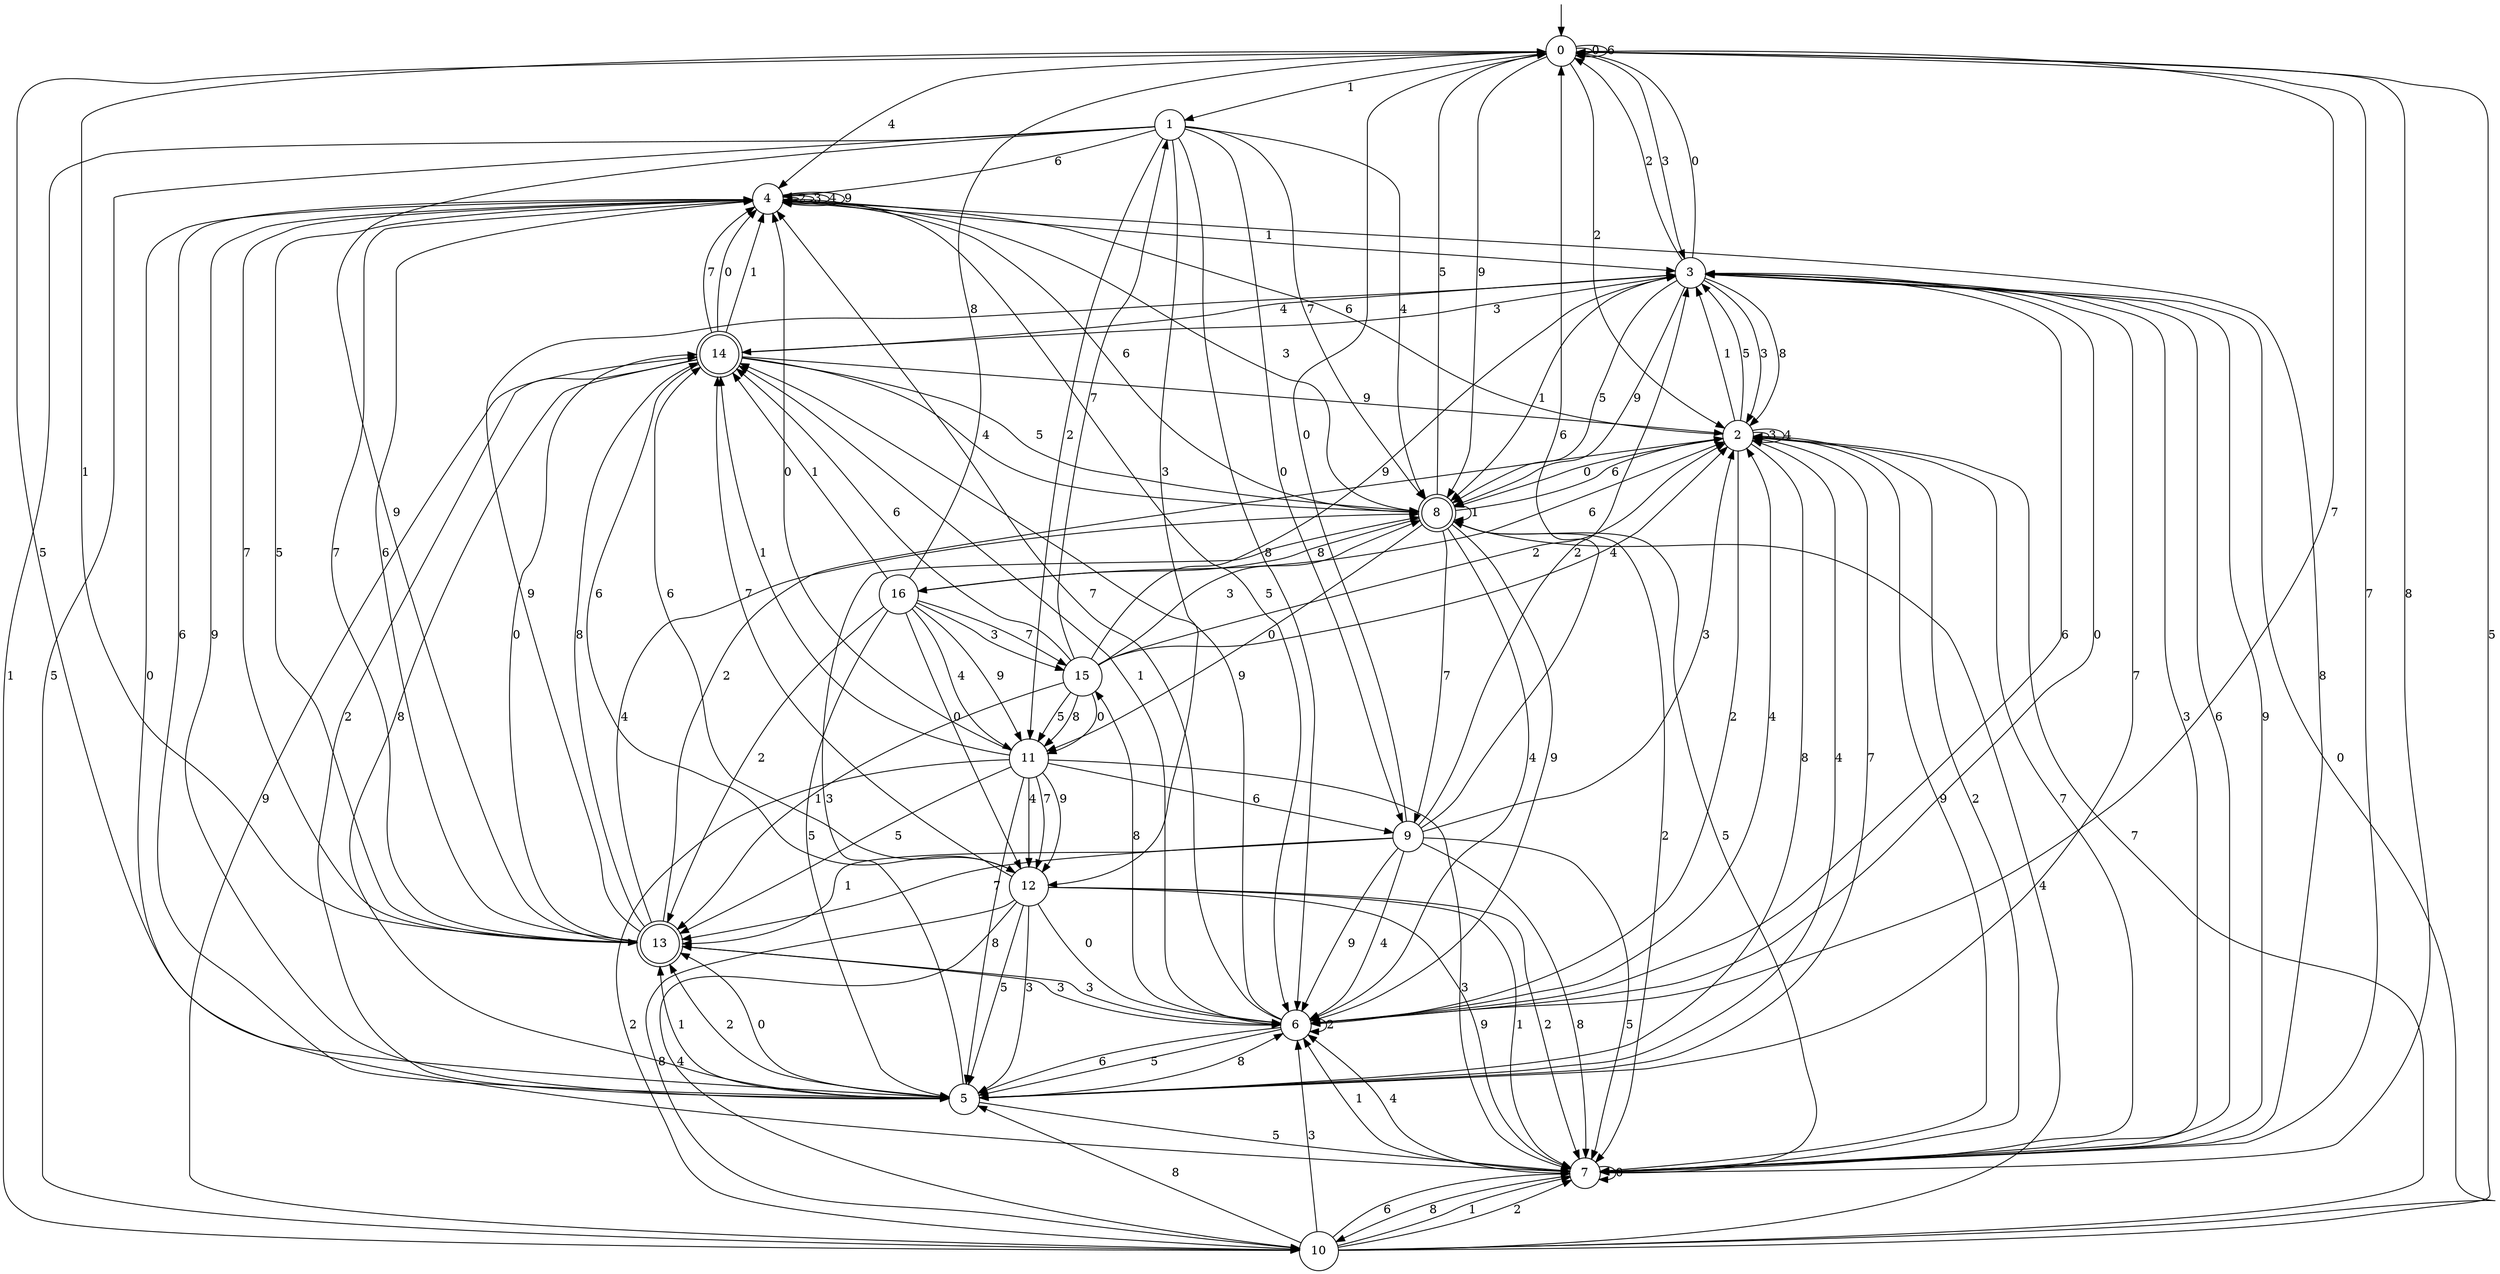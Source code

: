 digraph g {

	s0 [shape="circle" label="0"];
	s1 [shape="circle" label="1"];
	s2 [shape="circle" label="2"];
	s3 [shape="circle" label="3"];
	s4 [shape="circle" label="4"];
	s5 [shape="circle" label="5"];
	s6 [shape="circle" label="6"];
	s7 [shape="circle" label="7"];
	s8 [shape="doublecircle" label="8"];
	s9 [shape="circle" label="9"];
	s10 [shape="circle" label="10"];
	s11 [shape="circle" label="11"];
	s12 [shape="circle" label="12"];
	s13 [shape="doublecircle" label="13"];
	s14 [shape="doublecircle" label="14"];
	s15 [shape="circle" label="15"];
	s16 [shape="circle" label="16"];
	s0 -> s0 [label="0"];
	s0 -> s1 [label="1"];
	s0 -> s2 [label="2"];
	s0 -> s3 [label="3"];
	s0 -> s4 [label="4"];
	s0 -> s5 [label="5"];
	s0 -> s0 [label="6"];
	s0 -> s6 [label="7"];
	s0 -> s7 [label="8"];
	s0 -> s8 [label="9"];
	s1 -> s9 [label="0"];
	s1 -> s10 [label="1"];
	s1 -> s11 [label="2"];
	s1 -> s12 [label="3"];
	s1 -> s8 [label="4"];
	s1 -> s10 [label="5"];
	s1 -> s4 [label="6"];
	s1 -> s8 [label="7"];
	s1 -> s6 [label="8"];
	s1 -> s13 [label="9"];
	s2 -> s8 [label="0"];
	s2 -> s3 [label="1"];
	s2 -> s6 [label="2"];
	s2 -> s2 [label="3"];
	s2 -> s2 [label="4"];
	s2 -> s3 [label="5"];
	s2 -> s4 [label="6"];
	s2 -> s7 [label="7"];
	s2 -> s5 [label="8"];
	s2 -> s7 [label="9"];
	s3 -> s0 [label="0"];
	s3 -> s8 [label="1"];
	s3 -> s0 [label="2"];
	s3 -> s2 [label="3"];
	s3 -> s14 [label="4"];
	s3 -> s8 [label="5"];
	s3 -> s6 [label="6"];
	s3 -> s5 [label="7"];
	s3 -> s2 [label="8"];
	s3 -> s8 [label="9"];
	s4 -> s7 [label="0"];
	s4 -> s3 [label="1"];
	s4 -> s4 [label="2"];
	s4 -> s4 [label="3"];
	s4 -> s4 [label="4"];
	s4 -> s6 [label="5"];
	s4 -> s8 [label="6"];
	s4 -> s13 [label="7"];
	s4 -> s7 [label="8"];
	s4 -> s4 [label="9"];
	s5 -> s13 [label="0"];
	s5 -> s13 [label="1"];
	s5 -> s13 [label="2"];
	s5 -> s8 [label="3"];
	s5 -> s2 [label="4"];
	s5 -> s7 [label="5"];
	s5 -> s4 [label="6"];
	s5 -> s2 [label="7"];
	s5 -> s6 [label="8"];
	s5 -> s4 [label="9"];
	s6 -> s3 [label="0"];
	s6 -> s14 [label="1"];
	s6 -> s6 [label="2"];
	s6 -> s13 [label="3"];
	s6 -> s2 [label="4"];
	s6 -> s5 [label="5"];
	s6 -> s5 [label="6"];
	s6 -> s4 [label="7"];
	s6 -> s15 [label="8"];
	s6 -> s14 [label="9"];
	s7 -> s7 [label="0"];
	s7 -> s6 [label="1"];
	s7 -> s2 [label="2"];
	s7 -> s3 [label="3"];
	s7 -> s6 [label="4"];
	s7 -> s8 [label="5"];
	s7 -> s3 [label="6"];
	s7 -> s0 [label="7"];
	s7 -> s10 [label="8"];
	s7 -> s3 [label="9"];
	s8 -> s11 [label="0"];
	s8 -> s8 [label="1"];
	s8 -> s7 [label="2"];
	s8 -> s4 [label="3"];
	s8 -> s6 [label="4"];
	s8 -> s0 [label="5"];
	s8 -> s2 [label="6"];
	s8 -> s9 [label="7"];
	s8 -> s16 [label="8"];
	s8 -> s6 [label="9"];
	s9 -> s0 [label="0"];
	s9 -> s13 [label="1"];
	s9 -> s3 [label="2"];
	s9 -> s2 [label="3"];
	s9 -> s6 [label="4"];
	s9 -> s7 [label="5"];
	s9 -> s0 [label="6"];
	s9 -> s13 [label="7"];
	s9 -> s7 [label="8"];
	s9 -> s6 [label="9"];
	s10 -> s3 [label="0"];
	s10 -> s7 [label="1"];
	s10 -> s7 [label="2"];
	s10 -> s6 [label="3"];
	s10 -> s8 [label="4"];
	s10 -> s0 [label="5"];
	s10 -> s7 [label="6"];
	s10 -> s2 [label="7"];
	s10 -> s5 [label="8"];
	s10 -> s14 [label="9"];
	s11 -> s4 [label="0"];
	s11 -> s14 [label="1"];
	s11 -> s10 [label="2"];
	s11 -> s7 [label="3"];
	s11 -> s12 [label="4"];
	s11 -> s13 [label="5"];
	s11 -> s9 [label="6"];
	s11 -> s12 [label="7"];
	s11 -> s5 [label="8"];
	s11 -> s12 [label="9"];
	s12 -> s6 [label="0"];
	s12 -> s7 [label="1"];
	s12 -> s7 [label="2"];
	s12 -> s5 [label="3"];
	s12 -> s10 [label="4"];
	s12 -> s5 [label="5"];
	s12 -> s14 [label="6"];
	s12 -> s14 [label="7"];
	s12 -> s10 [label="8"];
	s12 -> s7 [label="9"];
	s13 -> s14 [label="0"];
	s13 -> s0 [label="1"];
	s13 -> s2 [label="2"];
	s13 -> s6 [label="3"];
	s13 -> s8 [label="4"];
	s13 -> s4 [label="5"];
	s13 -> s4 [label="6"];
	s13 -> s4 [label="7"];
	s13 -> s14 [label="8"];
	s13 -> s3 [label="9"];
	s14 -> s4 [label="0"];
	s14 -> s4 [label="1"];
	s14 -> s5 [label="2"];
	s14 -> s3 [label="3"];
	s14 -> s8 [label="4"];
	s14 -> s8 [label="5"];
	s14 -> s12 [label="6"];
	s14 -> s4 [label="7"];
	s14 -> s5 [label="8"];
	s14 -> s2 [label="9"];
	s15 -> s11 [label="0"];
	s15 -> s13 [label="1"];
	s15 -> s2 [label="2"];
	s15 -> s8 [label="3"];
	s15 -> s2 [label="4"];
	s15 -> s11 [label="5"];
	s15 -> s14 [label="6"];
	s15 -> s1 [label="7"];
	s15 -> s11 [label="8"];
	s15 -> s3 [label="9"];
	s16 -> s12 [label="0"];
	s16 -> s14 [label="1"];
	s16 -> s13 [label="2"];
	s16 -> s15 [label="3"];
	s16 -> s11 [label="4"];
	s16 -> s5 [label="5"];
	s16 -> s2 [label="6"];
	s16 -> s15 [label="7"];
	s16 -> s0 [label="8"];
	s16 -> s11 [label="9"];

__start0 [label="" shape="none" width="0" height="0"];
__start0 -> s0;

}
